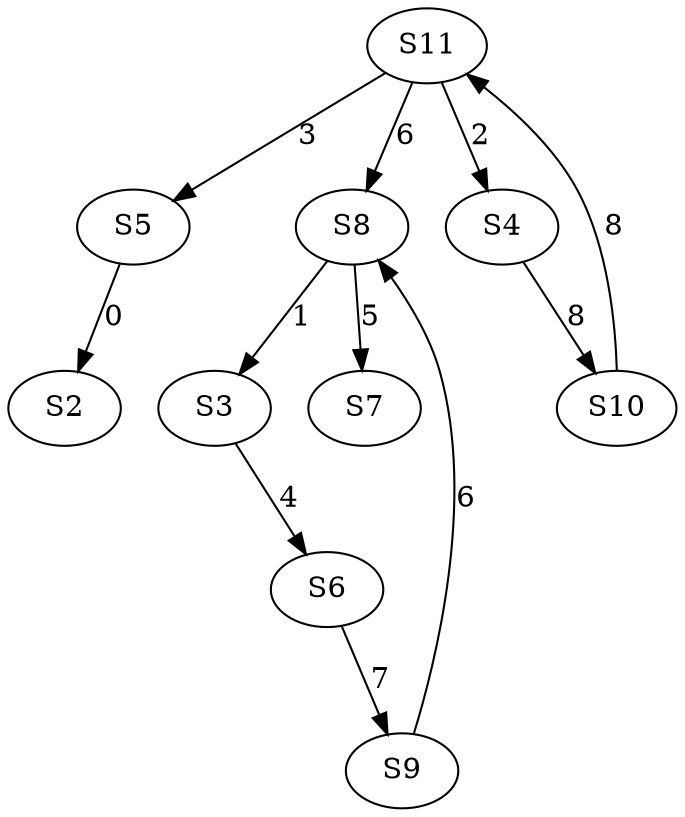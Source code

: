 strict digraph {
	S5 -> S2 [ label = 0 ];
	S8 -> S3 [ label = 1 ];
	S11 -> S4 [ label = 2 ];
	S11 -> S5 [ label = 3 ];
	S3 -> S6 [ label = 4 ];
	S8 -> S7 [ label = 5 ];
	S11 -> S8 [ label = 6 ];
	S6 -> S9 [ label = 7 ];
	S4 -> S10 [ label = 8 ];
	S10 -> S11 [ label = 8 ];
	S9 -> S8 [ label = 6 ];
}
